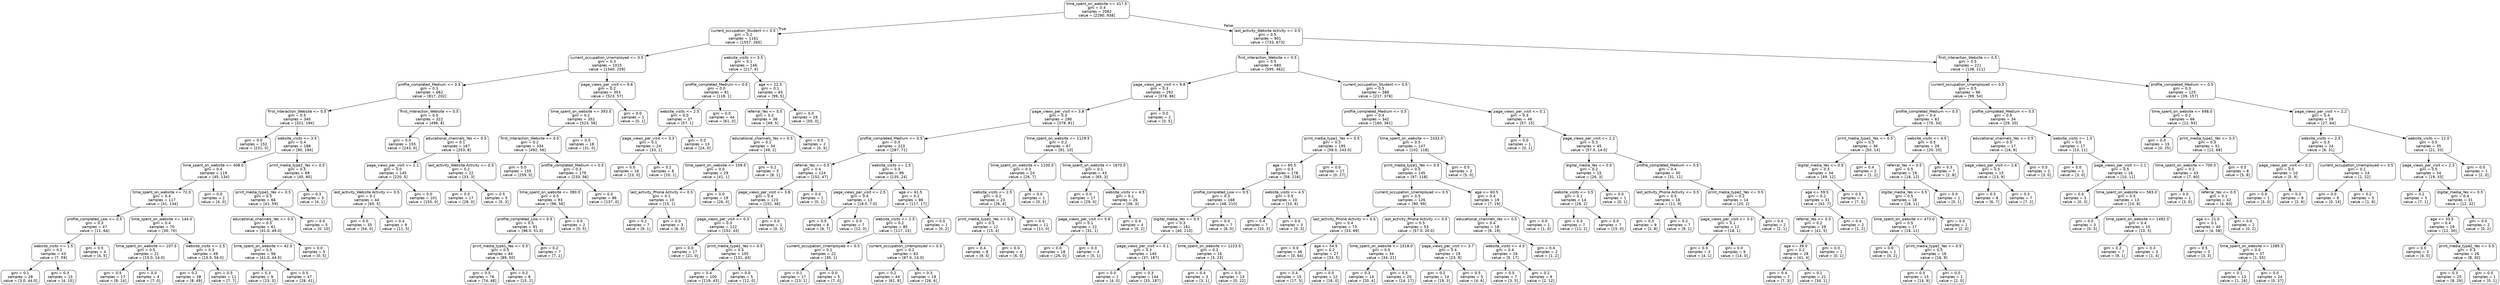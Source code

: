 digraph Tree {
node [shape=box, style="rounded", color="black", fontname="helvetica"] ;
edge [fontname="helvetica"] ;
0 [label="time_spent_on_website <= 417.5\ngini = 0.4\nsamples = 2062\nvalue = [2290, 938]"] ;
1 [label="current_occupation_Student <= 0.5\ngini = 0.2\nsamples = 1161\nvalue = [1557, 265]"] ;
0 -> 1 [labeldistance=2.5, labelangle=45, headlabel="True"] ;
2 [label="current_occupation_Unemployed <= 0.5\ngini = 0.3\nsamples = 1015\nvalue = [1340, 259]"] ;
1 -> 2 ;
3 [label="profile_completed_Medium <= 0.5\ngini = 0.3\nsamples = 662\nvalue = [817, 202]"] ;
2 -> 3 ;
4 [label="first_interaction_Website <= 0.5\ngini = 0.5\nsamples = 340\nvalue = [321, 194]"] ;
3 -> 4 ;
5 [label="gini = 0.0\nsamples = 152\nvalue = [231, 0]"] ;
4 -> 5 ;
6 [label="website_visits <= 3.5\ngini = 0.4\nsamples = 188\nvalue = [90, 194]"] ;
4 -> 6 ;
7 [label="time_spent_on_website <= 408.0\ngini = 0.4\nsamples = 119\nvalue = [45, 134]"] ;
6 -> 7 ;
8 [label="time_spent_on_website <= 72.0\ngini = 0.4\nsamples = 117\nvalue = [41, 134]"] ;
7 -> 8 ;
9 [label="profile_completed_Low <= 0.5\ngini = 0.3\nsamples = 47\nvalue = [11, 64]"] ;
8 -> 9 ;
10 [label="website_visits <= 1.5\ngini = 0.2\nsamples = 43\nvalue = [7, 59]"] ;
9 -> 10 ;
11 [label="gini = 0.1\nsamples = 28\nvalue = [3.0, 44.0]"] ;
10 -> 11 ;
12 [label="gini = 0.3\nsamples = 15\nvalue = [4, 15]"] ;
10 -> 12 ;
13 [label="gini = 0.5\nsamples = 4\nvalue = [4, 5]"] ;
9 -> 13 ;
14 [label="time_spent_on_website <= 144.0\ngini = 0.4\nsamples = 70\nvalue = [30, 70]"] ;
8 -> 14 ;
15 [label="time_spent_on_website <= 107.5\ngini = 0.5\nsamples = 21\nvalue = [15.0, 14.0]"] ;
14 -> 15 ;
16 [label="gini = 0.5\nsamples = 17\nvalue = [8, 14]"] ;
15 -> 16 ;
17 [label="gini = 0.0\nsamples = 4\nvalue = [7, 0]"] ;
15 -> 17 ;
18 [label="website_visits <= 2.5\ngini = 0.3\nsamples = 49\nvalue = [15.0, 56.0]"] ;
14 -> 18 ;
19 [label="gini = 0.2\nsamples = 38\nvalue = [8, 49]"] ;
18 -> 19 ;
20 [label="gini = 0.5\nsamples = 11\nvalue = [7, 7]"] ;
18 -> 20 ;
21 [label="gini = 0.0\nsamples = 2\nvalue = [4, 0]"] ;
7 -> 21 ;
22 [label="print_media_type2_Yes <= 0.5\ngini = 0.5\nsamples = 69\nvalue = [45, 60]"] ;
6 -> 22 ;
23 [label="print_media_type1_Yes <= 0.5\ngini = 0.5\nsamples = 66\nvalue = [41, 59]"] ;
22 -> 23 ;
24 [label="educational_channels_Yes <= 0.5\ngini = 0.5\nsamples = 61\nvalue = [41.0, 49.0]"] ;
23 -> 24 ;
25 [label="time_spent_on_website <= 42.0\ngini = 0.5\nsamples = 56\nvalue = [41.0, 44.0]"] ;
24 -> 25 ;
26 [label="gini = 0.3\nsamples = 9\nvalue = [13, 3]"] ;
25 -> 26 ;
27 [label="gini = 0.5\nsamples = 47\nvalue = [28, 41]"] ;
25 -> 27 ;
28 [label="gini = 0.0\nsamples = 5\nvalue = [0, 5]"] ;
24 -> 28 ;
29 [label="gini = 0.0\nsamples = 5\nvalue = [0, 10]"] ;
23 -> 29 ;
30 [label="gini = 0.3\nsamples = 3\nvalue = [4, 1]"] ;
22 -> 30 ;
31 [label="first_interaction_Website <= 0.5\ngini = 0.0\nsamples = 322\nvalue = [496, 8]"] ;
3 -> 31 ;
32 [label="gini = 0.0\nsamples = 155\nvalue = [243, 0]"] ;
31 -> 32 ;
33 [label="educational_channels_Yes <= 0.5\ngini = 0.1\nsamples = 167\nvalue = [253, 8]"] ;
31 -> 33 ;
34 [label="page_views_per_visit <= 2.1\ngini = 0.0\nsamples = 145\nvalue = [220, 5]"] ;
33 -> 34 ;
35 [label="last_activity_Website Activity <= 0.5\ngini = 0.1\nsamples = 44\nvalue = [65, 5]"] ;
34 -> 35 ;
36 [label="gini = 0.0\nsamples = 35\nvalue = [54, 0]"] ;
35 -> 36 ;
37 [label="gini = 0.4\nsamples = 9\nvalue = [11, 5]"] ;
35 -> 37 ;
38 [label="gini = 0.0\nsamples = 101\nvalue = [155, 0]"] ;
34 -> 38 ;
39 [label="last_activity_Website Activity <= 0.5\ngini = 0.2\nsamples = 22\nvalue = [33, 3]"] ;
33 -> 39 ;
40 [label="gini = 0.0\nsamples = 17\nvalue = [28, 0]"] ;
39 -> 40 ;
41 [label="gini = 0.5\nsamples = 5\nvalue = [5, 3]"] ;
39 -> 41 ;
42 [label="page_views_per_visit <= 9.6\ngini = 0.2\nsamples = 353\nvalue = [523, 57]"] ;
2 -> 42 ;
43 [label="time_spent_on_website <= 393.5\ngini = 0.2\nsamples = 352\nvalue = [523, 56]"] ;
42 -> 43 ;
44 [label="first_interaction_Website <= 0.5\ngini = 0.2\nsamples = 334\nvalue = [492, 56]"] ;
43 -> 44 ;
45 [label="gini = 0.0\nsamples = 155\nvalue = [259, 0]"] ;
44 -> 45 ;
46 [label="profile_completed_Medium <= 0.5\ngini = 0.3\nsamples = 179\nvalue = [233, 56]"] ;
44 -> 46 ;
47 [label="time_spent_on_website <= 390.0\ngini = 0.5\nsamples = 93\nvalue = [96, 56]"] ;
46 -> 47 ;
48 [label="profile_completed_Low <= 0.5\ngini = 0.5\nsamples = 91\nvalue = [96.0, 51.0]"] ;
47 -> 48 ;
49 [label="print_media_type1_Yes <= 0.5\ngini = 0.5\nsamples = 84\nvalue = [89, 50]"] ;
48 -> 49 ;
50 [label="gini = 0.5\nsamples = 76\nvalue = [74, 48]"] ;
49 -> 50 ;
51 [label="gini = 0.2\nsamples = 8\nvalue = [15, 2]"] ;
49 -> 51 ;
52 [label="gini = 0.2\nsamples = 7\nvalue = [7, 1]"] ;
48 -> 52 ;
53 [label="gini = 0.0\nsamples = 2\nvalue = [0, 5]"] ;
47 -> 53 ;
54 [label="gini = 0.0\nsamples = 86\nvalue = [137, 0]"] ;
46 -> 54 ;
55 [label="gini = 0.0\nsamples = 18\nvalue = [31, 0]"] ;
43 -> 55 ;
56 [label="gini = 0.0\nsamples = 1\nvalue = [0, 1]"] ;
42 -> 56 ;
57 [label="website_visits <= 3.5\ngini = 0.1\nsamples = 146\nvalue = [217, 6]"] ;
1 -> 57 ;
58 [label="profile_completed_Medium <= 0.5\ngini = 0.0\nsamples = 81\nvalue = [118, 1]"] ;
57 -> 58 ;
59 [label="website_visits <= 2.5\ngini = 0.0\nsamples = 37\nvalue = [57, 1]"] ;
58 -> 59 ;
60 [label="page_views_per_visit <= 3.3\ngini = 0.1\nsamples = 24\nvalue = [33, 1]"] ;
59 -> 60 ;
61 [label="gini = 0.0\nsamples = 16\nvalue = [23, 0]"] ;
60 -> 61 ;
62 [label="gini = 0.2\nsamples = 8\nvalue = [10, 1]"] ;
60 -> 62 ;
63 [label="gini = 0.0\nsamples = 13\nvalue = [24, 0]"] ;
59 -> 63 ;
64 [label="gini = 0.0\nsamples = 44\nvalue = [61, 0]"] ;
58 -> 64 ;
65 [label="age <= 22.5\ngini = 0.1\nsamples = 65\nvalue = [99, 5]"] ;
57 -> 65 ;
66 [label="referral_Yes <= 0.5\ngini = 0.2\nsamples = 36\nvalue = [49, 5]"] ;
65 -> 66 ;
67 [label="educational_channels_Yes <= 0.5\ngini = 0.1\nsamples = 34\nvalue = [49, 2]"] ;
66 -> 67 ;
68 [label="time_spent_on_website <= 159.5\ngini = 0.0\nsamples = 29\nvalue = [41, 1]"] ;
67 -> 68 ;
69 [label="last_activity_Phone Activity <= 0.5\ngini = 0.1\nsamples = 10\nvalue = [15, 1]"] ;
68 -> 69 ;
70 [label="gini = 0.2\nsamples = 7\nvalue = [9, 1]"] ;
69 -> 70 ;
71 [label="gini = 0.0\nsamples = 3\nvalue = [6, 0]"] ;
69 -> 71 ;
72 [label="gini = 0.0\nsamples = 19\nvalue = [26, 0]"] ;
68 -> 72 ;
73 [label="gini = 0.2\nsamples = 5\nvalue = [8, 1]"] ;
67 -> 73 ;
74 [label="gini = 0.0\nsamples = 2\nvalue = [0, 3]"] ;
66 -> 74 ;
75 [label="gini = 0.0\nsamples = 29\nvalue = [50, 0]"] ;
65 -> 75 ;
76 [label="last_activity_Website Activity <= 0.5\ngini = 0.5\nsamples = 901\nvalue = [733, 673]"] ;
0 -> 76 [labeldistance=2.5, labelangle=-45, headlabel="False"] ;
77 [label="first_interaction_Website <= 0.5\ngini = 0.5\nsamples = 680\nvalue = [595, 462]"] ;
76 -> 77 ;
78 [label="page_views_per_visit <= 9.8\ngini = 0.3\nsamples = 292\nvalue = [378, 86]"] ;
77 -> 78 ;
79 [label="page_views_per_visit <= 3.8\ngini = 0.3\nsamples = 290\nvalue = [378, 81]"] ;
78 -> 79 ;
80 [label="profile_completed_Medium <= 0.5\ngini = 0.3\nsamples = 223\nvalue = [287, 71]"] ;
79 -> 80 ;
81 [label="referral_Yes <= 0.5\ngini = 0.4\nsamples = 124\nvalue = [152, 47]"] ;
80 -> 81 ;
82 [label="page_views_per_visit <= 3.8\ngini = 0.4\nsamples = 123\nvalue = [152, 46]"] ;
81 -> 82 ;
83 [label="page_views_per_visit <= 0.3\ngini = 0.3\nsamples = 122\nvalue = [152, 43]"] ;
82 -> 83 ;
84 [label="gini = 0.0\nsamples = 17\nvalue = [21, 0]"] ;
83 -> 84 ;
85 [label="print_media_type2_Yes <= 0.5\ngini = 0.4\nsamples = 105\nvalue = [131, 43]"] ;
83 -> 85 ;
86 [label="gini = 0.4\nsamples = 100\nvalue = [119, 43]"] ;
85 -> 86 ;
87 [label="gini = 0.0\nsamples = 5\nvalue = [12, 0]"] ;
85 -> 87 ;
88 [label="gini = 0.0\nsamples = 1\nvalue = [0, 3]"] ;
82 -> 88 ;
89 [label="gini = 0.0\nsamples = 1\nvalue = [0, 1]"] ;
81 -> 89 ;
90 [label="website_visits <= 1.5\ngini = 0.3\nsamples = 99\nvalue = [135, 24]"] ;
80 -> 90 ;
91 [label="page_views_per_visit <= 2.5\ngini = 0.4\nsamples = 13\nvalue = [18.0, 7.0]"] ;
90 -> 91 ;
92 [label="gini = 0.5\nsamples = 6\nvalue = [6, 7]"] ;
91 -> 92 ;
93 [label="gini = 0.0\nsamples = 7\nvalue = [12, 0]"] ;
91 -> 93 ;
94 [label="age <= 61.5\ngini = 0.2\nsamples = 86\nvalue = [117, 17]"] ;
90 -> 94 ;
95 [label="website_visits <= 2.5\ngini = 0.2\nsamples = 85\nvalue = [117, 15]"] ;
94 -> 95 ;
96 [label="current_occupation_Unemployed <= 0.5\ngini = 0.1\nsamples = 22\nvalue = [30, 1]"] ;
95 -> 96 ;
97 [label="gini = 0.1\nsamples = 17\nvalue = [23, 1]"] ;
96 -> 97 ;
98 [label="gini = 0.0\nsamples = 5\nvalue = [7, 0]"] ;
96 -> 98 ;
99 [label="current_occupation_Unemployed <= 0.5\ngini = 0.2\nsamples = 63\nvalue = [87.0, 14.0]"] ;
95 -> 99 ;
100 [label="gini = 0.2\nsamples = 44\nvalue = [61, 8]"] ;
99 -> 100 ;
101 [label="gini = 0.3\nsamples = 19\nvalue = [26, 6]"] ;
99 -> 101 ;
102 [label="gini = 0.0\nsamples = 1\nvalue = [0, 2]"] ;
94 -> 102 ;
103 [label="time_spent_on_website <= 1129.5\ngini = 0.2\nsamples = 67\nvalue = [91, 10]"] ;
79 -> 103 ;
104 [label="time_spent_on_website <= 1100.0\ngini = 0.3\nsamples = 24\nvalue = [26, 7]"] ;
103 -> 104 ;
105 [label="website_visits <= 2.5\ngini = 0.2\nsamples = 23\nvalue = [26, 4]"] ;
104 -> 105 ;
106 [label="print_media_type1_Yes <= 0.5\ngini = 0.3\nsamples = 12\nvalue = [15, 4]"] ;
105 -> 106 ;
107 [label="gini = 0.4\nsamples = 8\nvalue = [9, 4]"] ;
106 -> 107 ;
108 [label="gini = 0.0\nsamples = 4\nvalue = [6, 0]"] ;
106 -> 108 ;
109 [label="gini = 0.0\nsamples = 11\nvalue = [11, 0]"] ;
105 -> 109 ;
110 [label="gini = 0.0\nsamples = 1\nvalue = [0, 3]"] ;
104 -> 110 ;
111 [label="time_spent_on_website <= 1670.0\ngini = 0.1\nsamples = 43\nvalue = [65, 3]"] ;
103 -> 111 ;
112 [label="gini = 0.0\nsamples = 17\nvalue = [29, 0]"] ;
111 -> 112 ;
113 [label="website_visits <= 4.5\ngini = 0.1\nsamples = 26\nvalue = [36, 3]"] ;
111 -> 113 ;
114 [label="page_views_per_visit <= 5.6\ngini = 0.1\nsamples = 22\nvalue = [31, 1]"] ;
113 -> 114 ;
115 [label="gini = 0.0\nsamples = 18\nvalue = [26, 0]"] ;
114 -> 115 ;
116 [label="gini = 0.3\nsamples = 4\nvalue = [5, 1]"] ;
114 -> 116 ;
117 [label="gini = 0.4\nsamples = 4\nvalue = [5, 2]"] ;
113 -> 117 ;
118 [label="gini = 0.0\nsamples = 2\nvalue = [0, 5]"] ;
78 -> 118 ;
119 [label="current_occupation_Student <= 0.5\ngini = 0.5\nsamples = 388\nvalue = [217, 376]"] ;
77 -> 119 ;
120 [label="profile_completed_Medium <= 0.5\ngini = 0.4\nsamples = 342\nvalue = [160, 361]"] ;
119 -> 120 ;
121 [label="print_media_type1_Yes <= 0.5\ngini = 0.3\nsamples = 195\nvalue = [58.0, 243.0]"] ;
120 -> 121 ;
122 [label="age <= 60.5\ngini = 0.3\nsamples = 178\nvalue = [58, 216]"] ;
121 -> 122 ;
123 [label="profile_completed_Low <= 0.5\ngini = 0.3\nsamples = 168\nvalue = [48, 210]"] ;
122 -> 123 ;
124 [label="digital_media_Yes <= 0.5\ngini = 0.3\nsamples = 161\nvalue = [40, 210]"] ;
123 -> 124 ;
125 [label="page_views_per_visit <= 0.1\ngini = 0.3\nsamples = 145\nvalue = [37, 187]"] ;
124 -> 125 ;
126 [label="gini = 0.0\nsamples = 1\nvalue = [4, 0]"] ;
125 -> 126 ;
127 [label="gini = 0.3\nsamples = 144\nvalue = [33, 187]"] ;
125 -> 127 ;
128 [label="time_spent_on_website <= 1223.5\ngini = 0.2\nsamples = 16\nvalue = [3, 23]"] ;
124 -> 128 ;
129 [label="gini = 0.4\nsamples = 3\nvalue = [3, 1]"] ;
128 -> 129 ;
130 [label="gini = 0.0\nsamples = 13\nvalue = [0, 22]"] ;
128 -> 130 ;
131 [label="gini = 0.0\nsamples = 7\nvalue = [8, 0]"] ;
123 -> 131 ;
132 [label="website_visits <= 4.5\ngini = 0.5\nsamples = 10\nvalue = [10, 6]"] ;
122 -> 132 ;
133 [label="gini = 0.4\nsamples = 7\nvalue = [10, 3]"] ;
132 -> 133 ;
134 [label="gini = 0.0\nsamples = 3\nvalue = [0, 3]"] ;
132 -> 134 ;
135 [label="gini = 0.0\nsamples = 17\nvalue = [0, 27]"] ;
121 -> 135 ;
136 [label="time_spent_on_website <= 2433.0\ngini = 0.5\nsamples = 147\nvalue = [102, 118]"] ;
120 -> 136 ;
137 [label="print_media_type1_Yes <= 0.5\ngini = 0.5\nsamples = 145\nvalue = [97, 118]"] ;
136 -> 137 ;
138 [label="current_occupation_Unemployed <= 0.5\ngini = 0.5\nsamples = 126\nvalue = [90, 99]"] ;
137 -> 138 ;
139 [label="last_activity_Phone Activity <= 0.5\ngini = 0.4\nsamples = 73\nvalue = [33, 69]"] ;
138 -> 139 ;
140 [label="gini = 0.0\nsamples = 46\nvalue = [0, 64]"] ;
139 -> 140 ;
141 [label="age <= 54.5\ngini = 0.2\nsamples = 27\nvalue = [33, 5]"] ;
139 -> 141 ;
142 [label="gini = 0.4\nsamples = 15\nvalue = [17, 5]"] ;
141 -> 142 ;
143 [label="gini = 0.0\nsamples = 12\nvalue = [16, 0]"] ;
141 -> 143 ;
144 [label="last_activity_Phone Activity <= 0.5\ngini = 0.5\nsamples = 53\nvalue = [57.0, 30.0]"] ;
138 -> 144 ;
145 [label="time_spent_on_website <= 1518.0\ngini = 0.5\nsamples = 34\nvalue = [34, 21]"] ;
144 -> 145 ;
146 [label="gini = 0.3\nsamples = 14\nvalue = [20, 4]"] ;
145 -> 146 ;
147 [label="gini = 0.5\nsamples = 20\nvalue = [14, 17]"] ;
145 -> 147 ;
148 [label="page_views_per_visit <= 3.7\ngini = 0.4\nsamples = 19\nvalue = [23, 9]"] ;
144 -> 148 ;
149 [label="gini = 0.2\nsamples = 14\nvalue = [19, 3]"] ;
148 -> 149 ;
150 [label="gini = 0.5\nsamples = 5\nvalue = [4, 6]"] ;
148 -> 150 ;
151 [label="age <= 60.5\ngini = 0.4\nsamples = 19\nvalue = [7, 19]"] ;
137 -> 151 ;
152 [label="educational_channels_Yes <= 0.5\ngini = 0.4\nsamples = 18\nvalue = [6, 19]"] ;
151 -> 152 ;
153 [label="website_visits <= 4.5\ngini = 0.4\nsamples = 16\nvalue = [5, 17]"] ;
152 -> 153 ;
154 [label="gini = 0.5\nsamples = 7\nvalue = [3, 5]"] ;
153 -> 154 ;
155 [label="gini = 0.2\nsamples = 9\nvalue = [2, 12]"] ;
153 -> 155 ;
156 [label="gini = 0.4\nsamples = 2\nvalue = [1, 2]"] ;
152 -> 156 ;
157 [label="gini = 0.0\nsamples = 1\nvalue = [1, 0]"] ;
151 -> 157 ;
158 [label="gini = 0.0\nsamples = 2\nvalue = [5, 0]"] ;
136 -> 158 ;
159 [label="page_views_per_visit <= 0.1\ngini = 0.3\nsamples = 46\nvalue = [57, 15]"] ;
119 -> 159 ;
160 [label="gini = 0.0\nsamples = 1\nvalue = [0, 1]"] ;
159 -> 160 ;
161 [label="page_views_per_visit <= 2.2\ngini = 0.3\nsamples = 45\nvalue = [57.0, 14.0]"] ;
159 -> 161 ;
162 [label="digital_media_Yes <= 0.5\ngini = 0.2\nsamples = 15\nvalue = [26, 3]"] ;
161 -> 162 ;
163 [label="website_visits <= 3.5\ngini = 0.1\nsamples = 14\nvalue = [26, 2]"] ;
162 -> 163 ;
164 [label="gini = 0.3\nsamples = 7\nvalue = [11, 2]"] ;
163 -> 164 ;
165 [label="gini = 0.0\nsamples = 7\nvalue = [15, 0]"] ;
163 -> 165 ;
166 [label="gini = 0.0\nsamples = 1\nvalue = [0, 1]"] ;
162 -> 166 ;
167 [label="profile_completed_Medium <= 0.5\ngini = 0.4\nsamples = 30\nvalue = [31, 11]"] ;
161 -> 167 ;
168 [label="last_activity_Phone Activity <= 0.5\ngini = 0.5\nsamples = 16\nvalue = [11, 9]"] ;
167 -> 168 ;
169 [label="gini = 0.3\nsamples = 9\nvalue = [2, 8]"] ;
168 -> 169 ;
170 [label="gini = 0.2\nsamples = 7\nvalue = [9, 1]"] ;
168 -> 170 ;
171 [label="print_media_type2_Yes <= 0.5\ngini = 0.2\nsamples = 14\nvalue = [20, 2]"] ;
167 -> 171 ;
172 [label="page_views_per_visit <= 3.3\ngini = 0.1\nsamples = 12\nvalue = [18, 1]"] ;
171 -> 172 ;
173 [label="gini = 0.3\nsamples = 3\nvalue = [4, 1]"] ;
172 -> 173 ;
174 [label="gini = 0.0\nsamples = 9\nvalue = [14, 0]"] ;
172 -> 174 ;
175 [label="gini = 0.4\nsamples = 2\nvalue = [2, 1]"] ;
171 -> 175 ;
176 [label="first_interaction_Website <= 0.5\ngini = 0.5\nsamples = 221\nvalue = [138, 211]"] ;
76 -> 176 ;
177 [label="current_occupation_Unemployed <= 0.5\ngini = 0.5\nsamples = 96\nvalue = [99, 54]"] ;
176 -> 177 ;
178 [label="profile_completed_Medium <= 0.5\ngini = 0.4\nsamples = 62\nvalue = [70, 34]"] ;
177 -> 178 ;
179 [label="print_media_type1_Yes <= 0.5\ngini = 0.3\nsamples = 36\nvalue = [50, 14]"] ;
178 -> 179 ;
180 [label="digital_media_Yes <= 0.5\ngini = 0.3\nsamples = 34\nvalue = [49, 12]"] ;
179 -> 180 ;
181 [label="age <= 59.5\ngini = 0.2\nsamples = 31\nvalue = [42, 7]"] ;
180 -> 181 ;
182 [label="referral_Yes <= 0.5\ngini = 0.2\nsamples = 29\nvalue = [41, 5]"] ;
181 -> 182 ;
183 [label="age <= 39.0\ngini = 0.2\nsamples = 28\nvalue = [41, 4]"] ;
182 -> 183 ;
184 [label="gini = 0.4\nsamples = 7\nvalue = [7, 3]"] ;
183 -> 184 ;
185 [label="gini = 0.1\nsamples = 21\nvalue = [34, 1]"] ;
183 -> 185 ;
186 [label="gini = 0.0\nsamples = 1\nvalue = [0, 1]"] ;
182 -> 186 ;
187 [label="gini = 0.4\nsamples = 2\nvalue = [1, 2]"] ;
181 -> 187 ;
188 [label="gini = 0.5\nsamples = 3\nvalue = [7, 5]"] ;
180 -> 188 ;
189 [label="gini = 0.4\nsamples = 2\nvalue = [1, 2]"] ;
179 -> 189 ;
190 [label="website_visits <= 4.5\ngini = 0.5\nsamples = 26\nvalue = [20, 20]"] ;
178 -> 190 ;
191 [label="referral_Yes <= 0.5\ngini = 0.5\nsamples = 19\nvalue = [18, 12]"] ;
190 -> 191 ;
192 [label="digital_media_Yes <= 0.5\ngini = 0.5\nsamples = 18\nvalue = [18, 11]"] ;
191 -> 192 ;
193 [label="time_spent_on_website <= 473.0\ngini = 0.5\nsamples = 17\nvalue = [16, 11]"] ;
192 -> 193 ;
194 [label="gini = 0.0\nsamples = 1\nvalue = [0, 2]"] ;
193 -> 194 ;
195 [label="print_media_type2_Yes <= 0.5\ngini = 0.5\nsamples = 16\nvalue = [16, 9]"] ;
193 -> 195 ;
196 [label="gini = 0.5\nsamples = 15\nvalue = [14, 9]"] ;
195 -> 196 ;
197 [label="gini = 0.0\nsamples = 1\nvalue = [2, 0]"] ;
195 -> 197 ;
198 [label="gini = 0.0\nsamples = 1\nvalue = [2, 0]"] ;
192 -> 198 ;
199 [label="gini = 0.0\nsamples = 1\nvalue = [0, 1]"] ;
191 -> 199 ;
200 [label="gini = 0.3\nsamples = 7\nvalue = [2, 8]"] ;
190 -> 200 ;
201 [label="profile_completed_Medium <= 0.5\ngini = 0.5\nsamples = 34\nvalue = [29, 20]"] ;
177 -> 201 ;
202 [label="educational_channels_Yes <= 0.5\ngini = 0.5\nsamples = 17\nvalue = [16, 9]"] ;
201 -> 202 ;
203 [label="page_views_per_visit <= 2.6\ngini = 0.5\nsamples = 15\nvalue = [13, 9]"] ;
202 -> 203 ;
204 [label="gini = 0.5\nsamples = 8\nvalue = [6, 7]"] ;
203 -> 204 ;
205 [label="gini = 0.3\nsamples = 7\nvalue = [7, 2]"] ;
203 -> 205 ;
206 [label="gini = 0.0\nsamples = 2\nvalue = [3, 0]"] ;
202 -> 206 ;
207 [label="website_visits <= 1.5\ngini = 0.5\nsamples = 17\nvalue = [13, 11]"] ;
201 -> 207 ;
208 [label="gini = 0.0\nsamples = 1\nvalue = [3, 0]"] ;
207 -> 208 ;
209 [label="page_views_per_visit <= 2.1\ngini = 0.5\nsamples = 16\nvalue = [10, 11]"] ;
207 -> 209 ;
210 [label="gini = 0.0\nsamples = 3\nvalue = [0, 3]"] ;
209 -> 210 ;
211 [label="time_spent_on_website <= 583.0\ngini = 0.5\nsamples = 13\nvalue = [10, 8]"] ;
209 -> 211 ;
212 [label="gini = 0.0\nsamples = 3\nvalue = [0, 3]"] ;
211 -> 212 ;
213 [label="time_spent_on_website <= 1492.0\ngini = 0.4\nsamples = 10\nvalue = [10, 5]"] ;
211 -> 213 ;
214 [label="gini = 0.2\nsamples = 7\nvalue = [9, 1]"] ;
213 -> 214 ;
215 [label="gini = 0.3\nsamples = 3\nvalue = [1, 4]"] ;
213 -> 215 ;
216 [label="profile_completed_Medium <= 0.5\ngini = 0.3\nsamples = 125\nvalue = [39, 157]"] ;
176 -> 216 ;
217 [label="time_spent_on_website <= 698.0\ngini = 0.2\nsamples = 66\nvalue = [12, 93]"] ;
216 -> 217 ;
218 [label="gini = 0.0\nsamples = 15\nvalue = [0, 25]"] ;
217 -> 218 ;
219 [label="print_media_type1_Yes <= 0.5\ngini = 0.3\nsamples = 51\nvalue = [12, 68]"] ;
217 -> 219 ;
220 [label="time_spent_on_website <= 700.5\ngini = 0.2\nsamples = 43\nvalue = [7, 60]"] ;
219 -> 220 ;
221 [label="gini = 0.0\nsamples = 1\nvalue = [3, 0]"] ;
220 -> 221 ;
222 [label="referral_Yes <= 0.5\ngini = 0.1\nsamples = 42\nvalue = [4, 60]"] ;
220 -> 222 ;
223 [label="age <= 21.0\ngini = 0.1\nsamples = 40\nvalue = [4, 58]"] ;
222 -> 223 ;
224 [label="gini = 0.5\nsamples = 3\nvalue = [3, 3]"] ;
223 -> 224 ;
225 [label="time_spent_on_website <= 1585.5\ngini = 0.0\nsamples = 37\nvalue = [1, 55]"] ;
223 -> 225 ;
226 [label="gini = 0.1\nsamples = 13\nvalue = [1, 18]"] ;
225 -> 226 ;
227 [label="gini = 0.0\nsamples = 24\nvalue = [0, 37]"] ;
225 -> 227 ;
228 [label="gini = 0.0\nsamples = 2\nvalue = [0, 2]"] ;
222 -> 228 ;
229 [label="gini = 0.5\nsamples = 8\nvalue = [5, 8]"] ;
219 -> 229 ;
230 [label="page_views_per_visit <= 2.2\ngini = 0.4\nsamples = 59\nvalue = [27, 64]"] ;
216 -> 230 ;
231 [label="website_visits <= 2.5\ngini = 0.3\nsamples = 24\nvalue = [6, 31]"] ;
230 -> 231 ;
232 [label="page_views_per_visit <= 0.2\ngini = 0.5\nsamples = 10\nvalue = [5, 9]"] ;
231 -> 232 ;
233 [label="gini = 0.0\nsamples = 1\nvalue = [3, 0]"] ;
232 -> 233 ;
234 [label="gini = 0.3\nsamples = 9\nvalue = [2, 9]"] ;
232 -> 234 ;
235 [label="current_occupation_Unemployed <= 0.5\ngini = 0.1\nsamples = 14\nvalue = [1, 22]"] ;
231 -> 235 ;
236 [label="gini = 0.0\nsamples = 9\nvalue = [0, 14]"] ;
235 -> 236 ;
237 [label="gini = 0.2\nsamples = 5\nvalue = [1, 8]"] ;
235 -> 237 ;
238 [label="website_visits <= 12.0\ngini = 0.5\nsamples = 35\nvalue = [21, 33]"] ;
230 -> 238 ;
239 [label="page_views_per_visit <= 2.3\ngini = 0.5\nsamples = 34\nvalue = [19, 33]"] ;
238 -> 239 ;
240 [label="gini = 0.2\nsamples = 3\nvalue = [7, 1]"] ;
239 -> 240 ;
241 [label="digital_media_Yes <= 0.5\ngini = 0.4\nsamples = 31\nvalue = [12, 32]"] ;
239 -> 241 ;
242 [label="age <= 33.5\ngini = 0.4\nsamples = 29\nvalue = [12, 30]"] ;
241 -> 242 ;
243 [label="gini = 0.0\nsamples = 3\nvalue = [4, 0]"] ;
242 -> 243 ;
244 [label="print_media_type2_Yes <= 0.5\ngini = 0.3\nsamples = 26\nvalue = [8, 30]"] ;
242 -> 244 ;
245 [label="gini = 0.3\nsamples = 25\nvalue = [8, 29]"] ;
244 -> 245 ;
246 [label="gini = 0.0\nsamples = 1\nvalue = [0, 1]"] ;
244 -> 246 ;
247 [label="gini = 0.0\nsamples = 2\nvalue = [0, 2]"] ;
241 -> 247 ;
248 [label="gini = 0.0\nsamples = 1\nvalue = [2, 0]"] ;
238 -> 248 ;
}